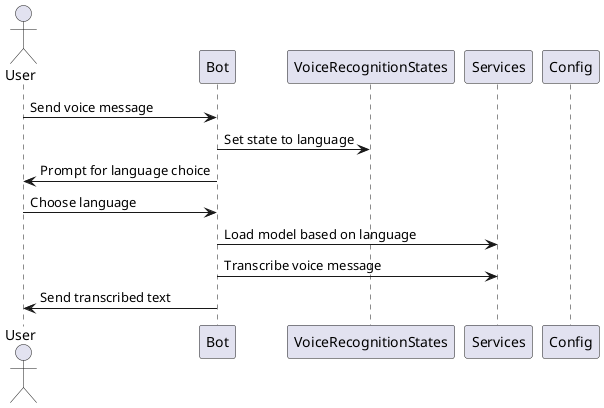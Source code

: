 @startuml
actor User
participant Bot
participant VoiceRecognitionStates
participant Services
participant Config

User -> Bot: Send voice message
Bot -> VoiceRecognitionStates: Set state to language
Bot -> User: Prompt for language choice
User -> Bot: Choose language
Bot -> Services: Load model based on language
Bot -> Services: Transcribe voice message
Bot -> User: Send transcribed text
@enduml


